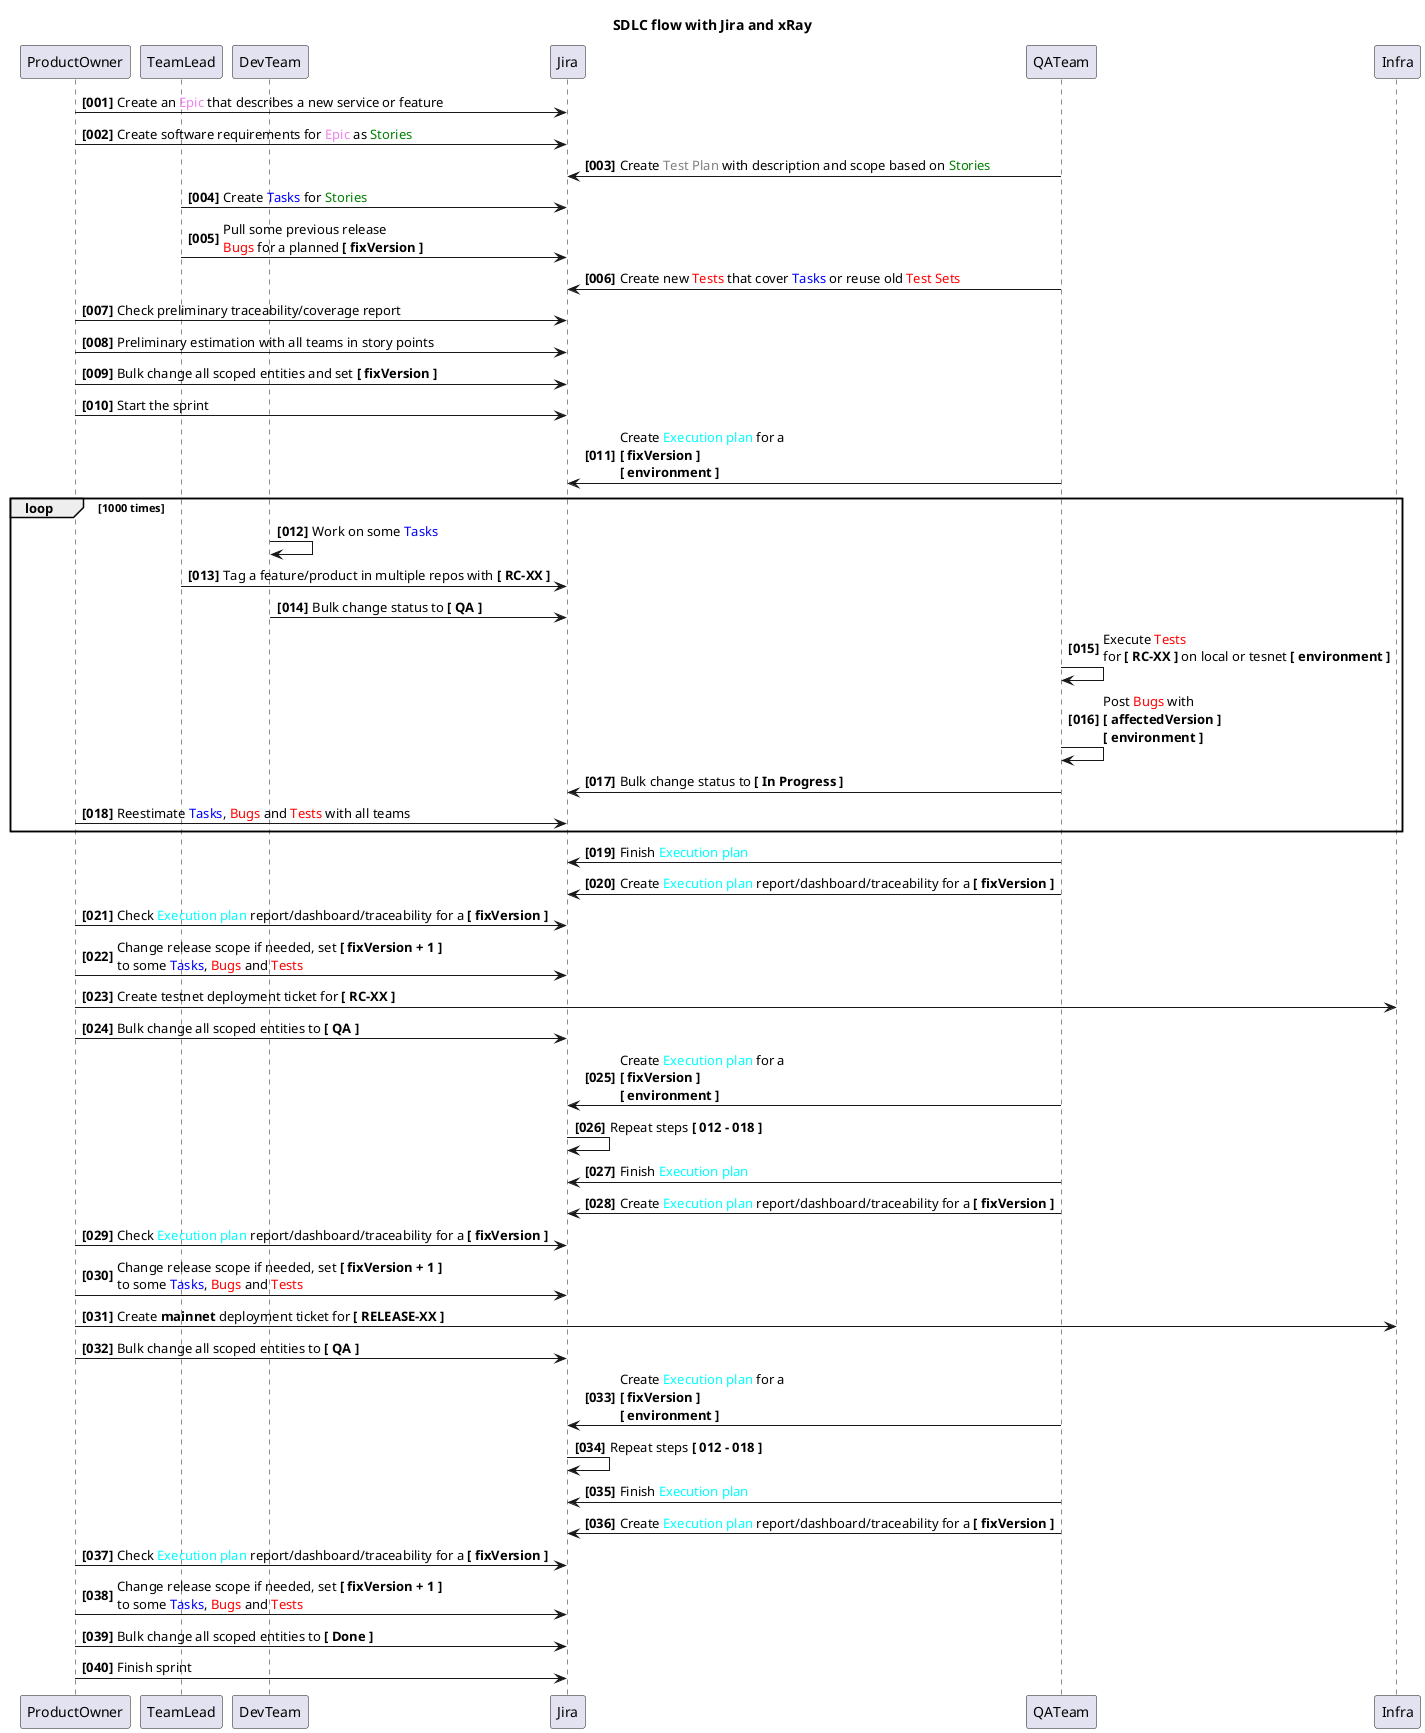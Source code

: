 @startuml
title SDLC flow with Jira and xRay
participant ProductOwner as po
participant TeamLead as tl
participant DevTeam as dt
participant Jira as j
participant QATeam as qa
participant Infra as inf

autonumber "<b>[000]"
po -> j : Create an <font color=violet>Epic</font> that describes a new service or feature
po -> j : Create software requirements for <font color=violet>Epic</font> as <font color=green>Stories</font>
qa -> j : Create <font color=grey>Test Plan</font> with description and scope based on <font color=green>Stories</font>
tl -> j : Create <font color=blue>Tasks</font> for <font color=green>Stories</font>
tl -> j : Pull some previous release\n<font color=red>Bugs</font> for a planned <b>[ fixVersion ]</b>
qa -> j : Create new <font color=red>Tests</font> that cover <font color=blue>Tasks</font> or reuse old <font color=red>Test Sets</font>
po -> j : Check preliminary traceability/coverage report
po -> j : Preliminary estimation with all teams in story points
po -> j : Bulk change all scoped entities and set <b>[ fixVersion ]</b>
po -> j : Start the sprint
qa -> j : Create <font color=aqua>Execution plan</font> for a \n<b>[ fixVersion ]</b>\n<b>[ environment ]</b>
loop 1000 times
    dt -> dt : Work on some <font color=blue>Tasks</font>
    tl -> j : Tag a feature/product in multiple repos with <b>[ RC-XX ]</b>
    dt -> j : Bulk change status to <b>[ QA ]</b>
    qa -> qa : Execute <font color=red>Tests</font>\nfor <b>[ RC-XX ]</b> on local or tesnet <b>[ environment ]</b>
    qa -> qa : Post <font color=red>Bugs</font> with \n<b>[ affectedVersion ]</b>\n<b>[ environment ]</b>
    qa -> j : Bulk change status to <b>[ In Progress ]</b>
    po -> j : Reestimate <font color=blue>Tasks</font>, <font color=red>Bugs</font> and <font color=red>Tests</font> with all teams
end
qa -> j : Finish <font color=aqua>Execution plan</font>
qa -> j : Create <font color=aqua>Execution plan</font> report/dashboard/traceability for a <b>[ fixVersion ]</b>
po -> j : Check <font color=aqua>Execution plan</font> report/dashboard/traceability for a <b>[ fixVersion ]</b>
po -> j : Change release scope if needed, set <b>[ fixVersion + 1 ]</b>\nto some <font color=blue>Tasks</font>, <font color=red>Bugs</font> and <font color=red>Tests</font>
po -> inf : Create testnet deployment ticket for <b>[ RC-XX ]</b>
po -> j : Bulk change all scoped entities to <b>[ QA ]</b>
qa -> j : Create <font color=aqua>Execution plan</font> for a \n<b>[ fixVersion ]</b>\n<b>[ environment ]</b>
j -> j : Repeat steps <b>[ 012 - 018 ]</b>
qa -> j : Finish <font color=aqua>Execution plan</font>
qa -> j : Create <font color=aqua>Execution plan</font> report/dashboard/traceability for a <b>[ fixVersion ]</b>

po -> j : Check <font color=aqua>Execution plan</font> report/dashboard/traceability for a <b>[ fixVersion ]</b>
po -> j : Change release scope if needed, set <b>[ fixVersion + 1 ]</b>\nto some <font color=blue>Tasks</font>, <font color=red>Bugs</font> and <font color=red>Tests</font>
po -> inf : Create <b>mainnet</b> deployment ticket for <b>[ RELEASE-XX ]</b>
po -> j : Bulk change all scoped entities to <b>[ QA ]</b>
qa -> j : Create <font color=aqua>Execution plan</font> for a \n<b>[ fixVersion ]</b>\n<b>[ environment ]</b>
j -> j : Repeat steps <b>[ 012 - 018 ]</b>
qa -> j : Finish <font color=aqua>Execution plan</font>
qa -> j : Create <font color=aqua>Execution plan</font> report/dashboard/traceability for a <b>[ fixVersion ]</b>
po -> j : Check <font color=aqua>Execution plan</font> report/dashboard/traceability for a <b>[ fixVersion ]</b>
po -> j : Change release scope if needed, set <b>[ fixVersion + 1 ]</b>\nto some <font color=blue>Tasks</font>, <font color=red>Bugs</font> and <font color=red>Tests</font>
po -> j : Bulk change all scoped entities to <b>[ Done ]</b>
po -> j : Finish sprint
@enduml